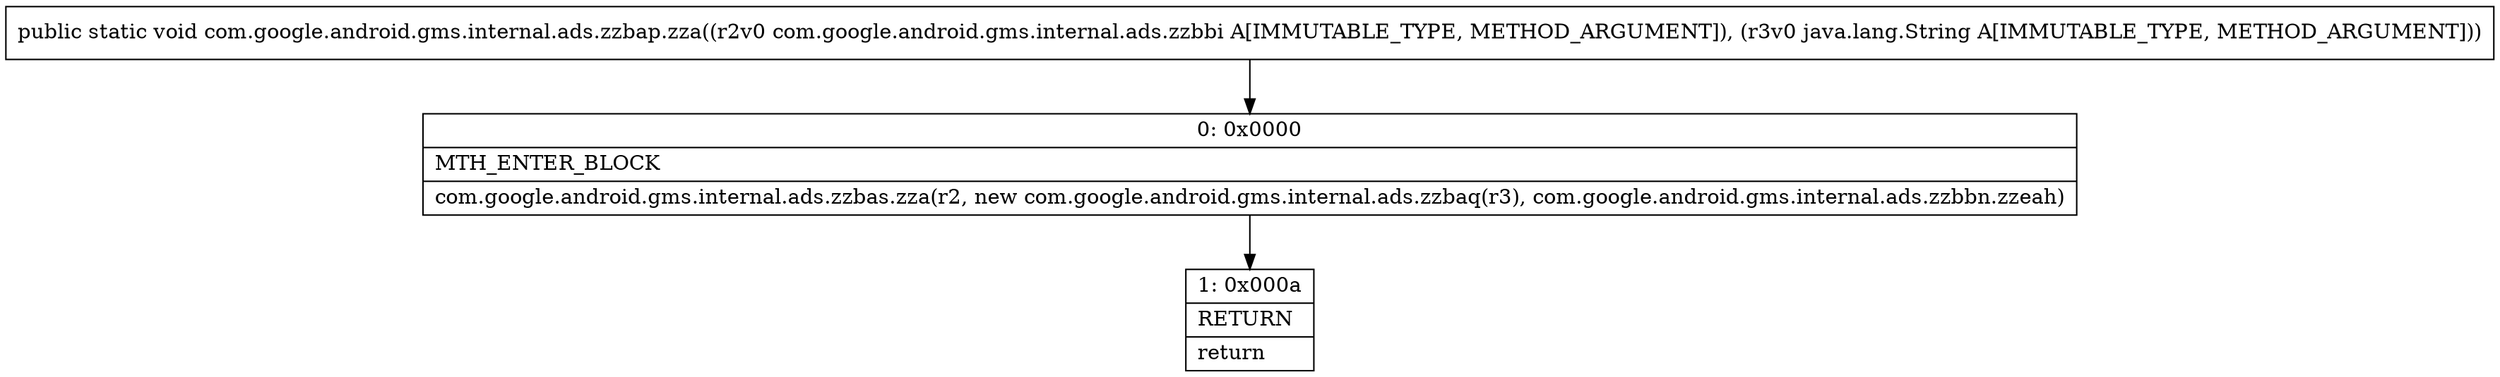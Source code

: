 digraph "CFG forcom.google.android.gms.internal.ads.zzbap.zza(Lcom\/google\/android\/gms\/internal\/ads\/zzbbi;Ljava\/lang\/String;)V" {
Node_0 [shape=record,label="{0\:\ 0x0000|MTH_ENTER_BLOCK\l|com.google.android.gms.internal.ads.zzbas.zza(r2, new com.google.android.gms.internal.ads.zzbaq(r3), com.google.android.gms.internal.ads.zzbbn.zzeah)\l}"];
Node_1 [shape=record,label="{1\:\ 0x000a|RETURN\l|return\l}"];
MethodNode[shape=record,label="{public static void com.google.android.gms.internal.ads.zzbap.zza((r2v0 com.google.android.gms.internal.ads.zzbbi A[IMMUTABLE_TYPE, METHOD_ARGUMENT]), (r3v0 java.lang.String A[IMMUTABLE_TYPE, METHOD_ARGUMENT])) }"];
MethodNode -> Node_0;
Node_0 -> Node_1;
}

